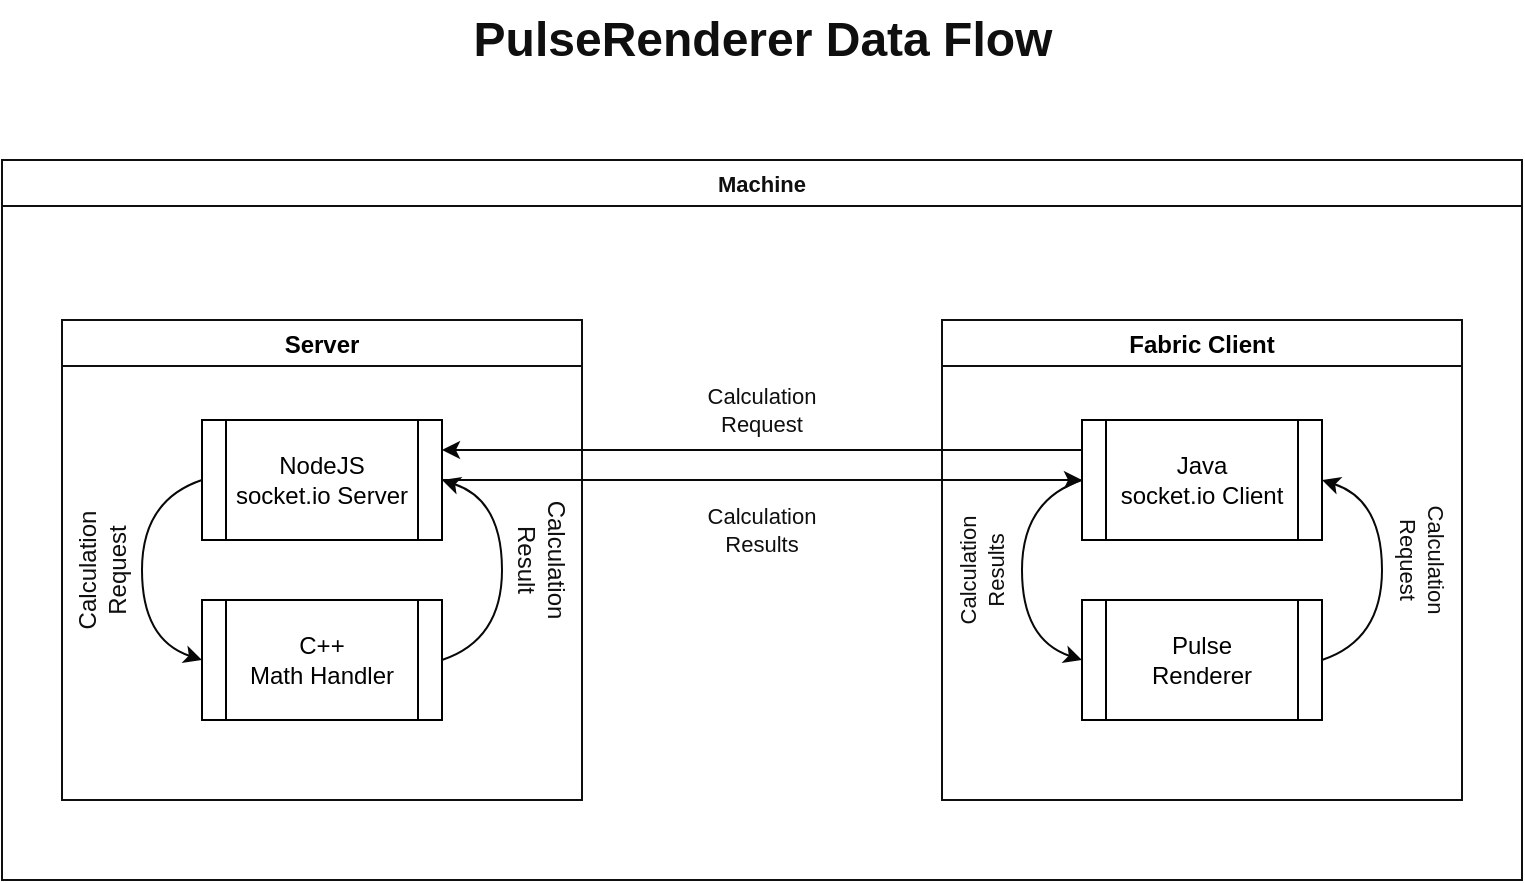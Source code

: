 <mxfile>
    <diagram id="0lc6pB-oRT5m9XwQs_R7" name="Page-1">
        <mxGraphModel dx="634" dy="499" grid="1" gridSize="10" guides="1" tooltips="1" connect="1" arrows="1" fold="1" page="1" pageScale="1" pageWidth="413" pageHeight="291" background="#FFFFFF" math="0" shadow="0">
            <root>
                <mxCell id="0"/>
                <mxCell id="1" parent="0"/>
                <mxCell id="5" value="PulseRenderer Data Flow" style="text;strokeColor=none;fillColor=none;html=1;fontSize=24;fontStyle=1;verticalAlign=middle;align=center;rounded=0;fontColor=#0F0F0F;" vertex="1" parent="1">
                    <mxGeometry x="370" y="64" width="100" height="40" as="geometry"/>
                </mxCell>
                <mxCell id="16" value="Server" style="swimlane;rounded=0;fontColor=default;labelBorderColor=none;strokeColor=#0F0F0F;" vertex="1" parent="1">
                    <mxGeometry x="70" y="224" width="260" height="240" as="geometry">
                        <mxRectangle x="70" y="224" width="70" height="23" as="alternateBounds"/>
                    </mxGeometry>
                </mxCell>
                <mxCell id="22" value="NodeJS&lt;br&gt;socket.io Server" style="shape=process;whiteSpace=wrap;html=1;backgroundOutline=1;rounded=0;fontColor=default;" vertex="1" parent="16">
                    <mxGeometry x="70" y="50" width="120" height="60" as="geometry"/>
                </mxCell>
                <mxCell id="21" value="C++&lt;br&gt;Math Handler" style="shape=process;whiteSpace=wrap;html=1;backgroundOutline=1;rounded=0;glass=0;sketch=0;fontColor=default;" vertex="1" parent="16">
                    <mxGeometry x="70" y="140" width="120" height="60" as="geometry"/>
                </mxCell>
                <mxCell id="25" value="" style="endArrow=classic;html=1;exitX=1;exitY=0.5;exitDx=0;exitDy=0;entryX=1;entryY=0.5;entryDx=0;entryDy=0;rounded=0;curved=1;fontColor=#0F0F0F;strokeColor=#080808;shadow=0;" edge="1" parent="16" source="21" target="22">
                    <mxGeometry width="50" height="50" relative="1" as="geometry">
                        <mxPoint x="340" y="160" as="sourcePoint"/>
                        <mxPoint x="390" y="110" as="targetPoint"/>
                        <Array as="points">
                            <mxPoint x="220" y="160"/>
                            <mxPoint x="220" y="90"/>
                        </Array>
                    </mxGeometry>
                </mxCell>
                <mxCell id="26" value="Calculation&lt;br&gt;Result" style="text;html=1;strokeColor=none;fillColor=none;align=center;verticalAlign=middle;whiteSpace=wrap;rounded=0;rotation=90;fontColor=#0F0F0F;" vertex="1" parent="16">
                    <mxGeometry x="210" y="105" width="60" height="30" as="geometry"/>
                </mxCell>
                <mxCell id="27" value="" style="endArrow=classic;html=1;exitX=0;exitY=0.5;exitDx=0;exitDy=0;entryX=0;entryY=0.5;entryDx=0;entryDy=0;rounded=0;curved=1;fontColor=#0F0F0F;strokeColor=#080808;shadow=0;" edge="1" parent="16" source="22" target="21">
                    <mxGeometry width="50" height="50" relative="1" as="geometry">
                        <mxPoint x="30" y="230" as="sourcePoint"/>
                        <mxPoint x="380" y="110" as="targetPoint"/>
                        <Array as="points">
                            <mxPoint x="40" y="90"/>
                            <mxPoint x="40" y="160"/>
                        </Array>
                    </mxGeometry>
                </mxCell>
                <mxCell id="28" value="Calculation Request" style="text;html=1;strokeColor=none;fillColor=none;align=center;verticalAlign=middle;whiteSpace=wrap;rounded=0;rotation=-90;fontColor=#0F0F0F;" vertex="1" parent="16">
                    <mxGeometry x="-10" y="110" width="60" height="30" as="geometry"/>
                </mxCell>
                <mxCell id="57" value="Machine" style="swimlane;rounded=0;shadow=0;glass=0;fontSize=11;strokeColor=#0F0F0F;fillColor=none;gradientColor=none;fontColor=#0F0F0F;labelBorderColor=none;" vertex="1" parent="16">
                    <mxGeometry x="-30" y="-80" width="760" height="360" as="geometry"/>
                </mxCell>
                <mxCell id="34" value="Fabric Client" style="swimlane;gradientColor=none;shadow=0;glass=0;swimlaneLine=1;rounded=0;fontColor=default;labelBorderColor=none;strokeColor=#0F0F0F;" vertex="1" parent="1">
                    <mxGeometry x="510" y="224" width="260" height="240" as="geometry">
                        <mxRectangle x="510" y="224" width="110" height="23" as="alternateBounds"/>
                    </mxGeometry>
                </mxCell>
                <mxCell id="35" value="Java&lt;br&gt;socket.io Client" style="shape=process;whiteSpace=wrap;html=1;backgroundOutline=1;rounded=0;fontColor=default;" vertex="1" parent="34">
                    <mxGeometry x="70" y="50" width="120" height="60" as="geometry"/>
                </mxCell>
                <mxCell id="36" value="Pulse&lt;br&gt;Renderer" style="shape=process;whiteSpace=wrap;html=1;backgroundOutline=1;rounded=0;fontColor=default;" vertex="1" parent="34">
                    <mxGeometry x="70" y="140" width="120" height="60" as="geometry"/>
                </mxCell>
                <mxCell id="37" value="" style="endArrow=classic;html=1;exitX=1;exitY=0.5;exitDx=0;exitDy=0;entryX=1;entryY=0.5;entryDx=0;entryDy=0;rounded=0;curved=1;fontColor=#0F0F0F;strokeColor=#080808;shadow=0;" edge="1" parent="34" source="36" target="35">
                    <mxGeometry width="50" height="50" relative="1" as="geometry">
                        <mxPoint x="250" y="210" as="sourcePoint"/>
                        <mxPoint x="300" y="160" as="targetPoint"/>
                        <Array as="points">
                            <mxPoint x="220" y="160"/>
                            <mxPoint x="220" y="90"/>
                        </Array>
                    </mxGeometry>
                </mxCell>
                <mxCell id="38" value="Calculation Request" style="text;html=1;strokeColor=none;fillColor=none;align=center;verticalAlign=middle;whiteSpace=wrap;rounded=0;rotation=90;glass=0;shadow=0;fontSize=11;fontColor=#0F0F0F;" vertex="1" parent="34">
                    <mxGeometry x="210" y="105" width="60" height="30" as="geometry"/>
                </mxCell>
                <mxCell id="40" value="" style="endArrow=classic;html=1;entryX=0;entryY=0.5;entryDx=0;entryDy=0;exitX=0;exitY=0.5;exitDx=0;exitDy=0;rounded=0;curved=1;fontColor=#0F0F0F;strokeColor=#080808;shadow=0;" edge="1" parent="34" source="35" target="36">
                    <mxGeometry width="50" height="50" relative="1" as="geometry">
                        <mxPoint x="120" y="160" as="sourcePoint"/>
                        <mxPoint x="170" y="110" as="targetPoint"/>
                        <Array as="points">
                            <mxPoint x="40" y="90"/>
                            <mxPoint x="40" y="160"/>
                        </Array>
                    </mxGeometry>
                </mxCell>
                <mxCell id="44" value="Calculation&lt;br style=&quot;font-size: 11px;&quot;&gt;Results" style="text;html=1;strokeColor=none;fillColor=none;align=center;verticalAlign=middle;whiteSpace=wrap;rounded=0;rotation=-90;fontSize=11;fontColor=#0F0F0F;" vertex="1" parent="34">
                    <mxGeometry x="-10" y="110" width="60" height="30" as="geometry"/>
                </mxCell>
                <mxCell id="49" value="Calculation Request" style="text;html=1;strokeColor=none;fillColor=none;align=center;verticalAlign=middle;whiteSpace=wrap;rounded=0;rotation=0;glass=0;shadow=0;fontSize=11;fontColor=#0F0F0F;" vertex="1" parent="1">
                    <mxGeometry x="390" y="254" width="60" height="30" as="geometry"/>
                </mxCell>
                <mxCell id="53" value="" style="endArrow=classic;html=1;fontSize=11;exitX=0;exitY=0.25;exitDx=0;exitDy=0;entryX=1;entryY=0.25;entryDx=0;entryDy=0;rounded=0;curved=1;fontColor=#0F0F0F;strokeColor=#080808;shadow=0;" edge="1" parent="1" source="35" target="22">
                    <mxGeometry width="50" height="50" relative="1" as="geometry">
                        <mxPoint x="380" y="364" as="sourcePoint"/>
                        <mxPoint x="430" y="314" as="targetPoint"/>
                    </mxGeometry>
                </mxCell>
                <mxCell id="55" style="edgeStyle=none;html=1;exitX=1;exitY=0.5;exitDx=0;exitDy=0;fontSize=11;rounded=0;curved=1;fontColor=#0F0F0F;strokeColor=#080808;shadow=0;" edge="1" parent="1" source="22" target="35">
                    <mxGeometry relative="1" as="geometry"/>
                </mxCell>
                <mxCell id="56" value="Calculation&lt;br&gt;Results" style="text;html=1;strokeColor=none;fillColor=none;align=center;verticalAlign=middle;whiteSpace=wrap;rounded=0;shadow=0;glass=0;fontSize=11;fontColor=#0F0F0F;" vertex="1" parent="1">
                    <mxGeometry x="390" y="314" width="60" height="30" as="geometry"/>
                </mxCell>
            </root>
        </mxGraphModel>
    </diagram>
</mxfile>